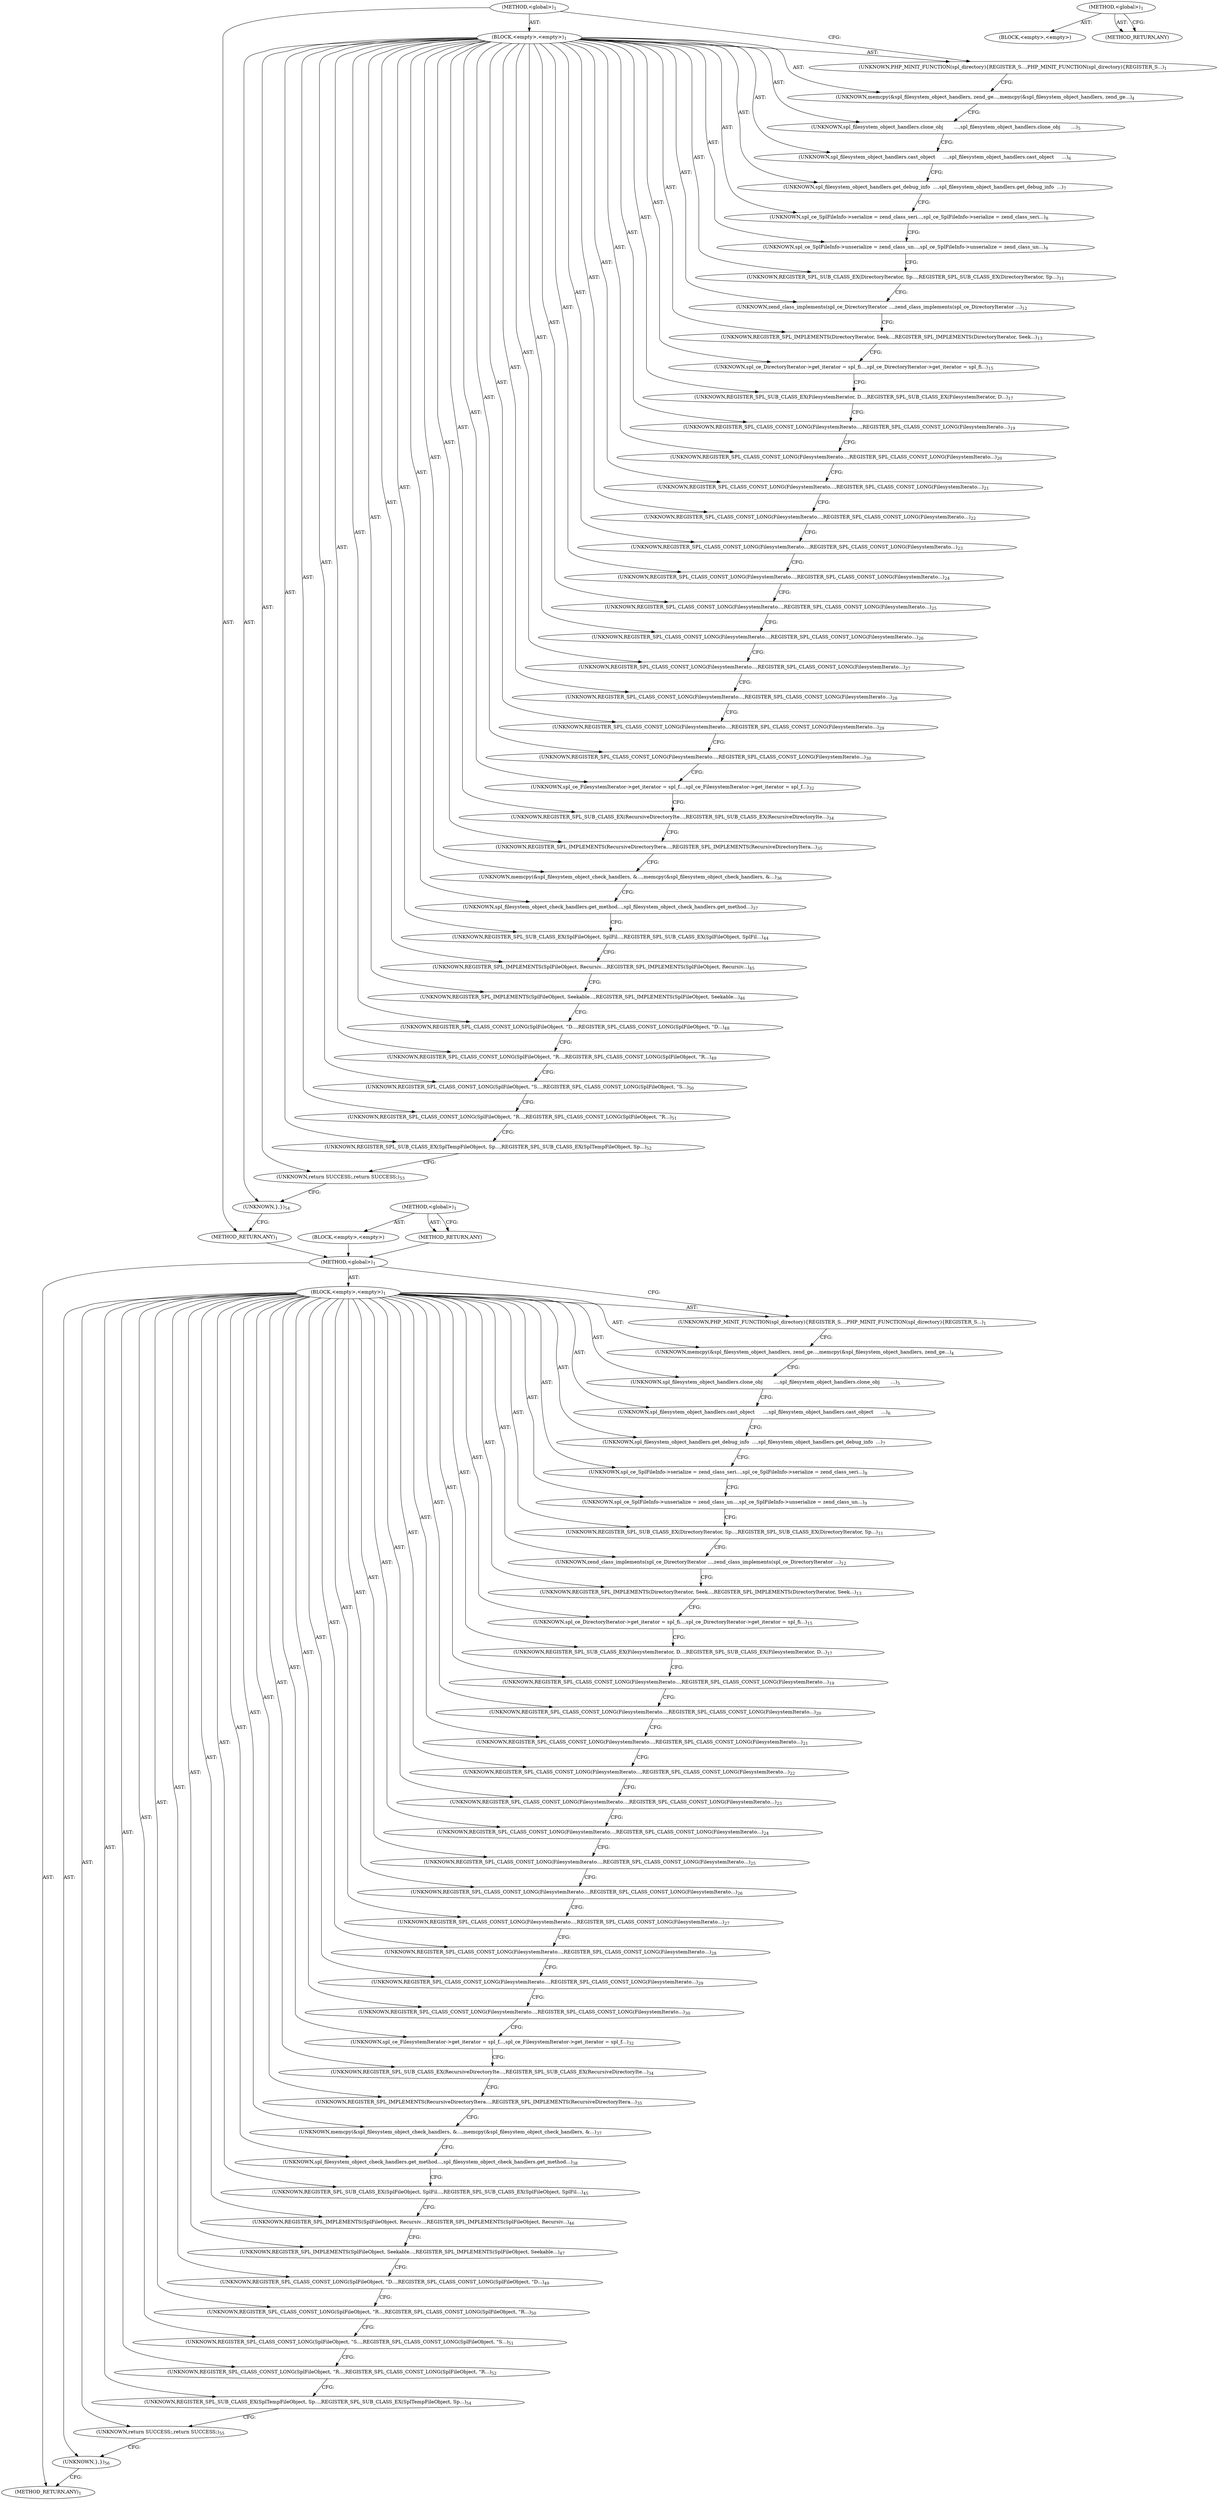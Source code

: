 digraph "&lt;global&gt;" {
vulnerable_6 [label=<(METHOD,&lt;global&gt;)<SUB>1</SUB>>];
vulnerable_7 [label=<(BLOCK,&lt;empty&gt;,&lt;empty&gt;)<SUB>1</SUB>>];
vulnerable_8 [label=<(UNKNOWN,PHP_MINIT_FUNCTION(spl_directory)
{
	REGISTER_S...,PHP_MINIT_FUNCTION(spl_directory)
{
	REGISTER_S...)<SUB>1</SUB>>];
vulnerable_9 [label=<(UNKNOWN,memcpy(&amp;spl_filesystem_object_handlers, zend_ge...,memcpy(&amp;spl_filesystem_object_handlers, zend_ge...)<SUB>4</SUB>>];
vulnerable_10 [label=<(UNKNOWN,spl_filesystem_object_handlers.clone_obj       ...,spl_filesystem_object_handlers.clone_obj       ...)<SUB>5</SUB>>];
vulnerable_11 [label=<(UNKNOWN,spl_filesystem_object_handlers.cast_object     ...,spl_filesystem_object_handlers.cast_object     ...)<SUB>6</SUB>>];
vulnerable_12 [label=<(UNKNOWN,spl_filesystem_object_handlers.get_debug_info  ...,spl_filesystem_object_handlers.get_debug_info  ...)<SUB>7</SUB>>];
vulnerable_13 [label=<(UNKNOWN,spl_ce_SplFileInfo-&gt;serialize = zend_class_seri...,spl_ce_SplFileInfo-&gt;serialize = zend_class_seri...)<SUB>8</SUB>>];
vulnerable_14 [label=<(UNKNOWN,spl_ce_SplFileInfo-&gt;unserialize = zend_class_un...,spl_ce_SplFileInfo-&gt;unserialize = zend_class_un...)<SUB>9</SUB>>];
vulnerable_15 [label=<(UNKNOWN,REGISTER_SPL_SUB_CLASS_EX(DirectoryIterator, Sp...,REGISTER_SPL_SUB_CLASS_EX(DirectoryIterator, Sp...)<SUB>11</SUB>>];
vulnerable_16 [label=<(UNKNOWN,zend_class_implements(spl_ce_DirectoryIterator ...,zend_class_implements(spl_ce_DirectoryIterator ...)<SUB>12</SUB>>];
vulnerable_17 [label=<(UNKNOWN,REGISTER_SPL_IMPLEMENTS(DirectoryIterator, Seek...,REGISTER_SPL_IMPLEMENTS(DirectoryIterator, Seek...)<SUB>13</SUB>>];
vulnerable_18 [label=<(UNKNOWN,spl_ce_DirectoryIterator-&gt;get_iterator = spl_fi...,spl_ce_DirectoryIterator-&gt;get_iterator = spl_fi...)<SUB>15</SUB>>];
vulnerable_19 [label=<(UNKNOWN,REGISTER_SPL_SUB_CLASS_EX(FilesystemIterator, D...,REGISTER_SPL_SUB_CLASS_EX(FilesystemIterator, D...)<SUB>17</SUB>>];
vulnerable_20 [label=<(UNKNOWN,REGISTER_SPL_CLASS_CONST_LONG(FilesystemIterato...,REGISTER_SPL_CLASS_CONST_LONG(FilesystemIterato...)<SUB>19</SUB>>];
vulnerable_21 [label=<(UNKNOWN,REGISTER_SPL_CLASS_CONST_LONG(FilesystemIterato...,REGISTER_SPL_CLASS_CONST_LONG(FilesystemIterato...)<SUB>20</SUB>>];
vulnerable_22 [label=<(UNKNOWN,REGISTER_SPL_CLASS_CONST_LONG(FilesystemIterato...,REGISTER_SPL_CLASS_CONST_LONG(FilesystemIterato...)<SUB>21</SUB>>];
vulnerable_23 [label=<(UNKNOWN,REGISTER_SPL_CLASS_CONST_LONG(FilesystemIterato...,REGISTER_SPL_CLASS_CONST_LONG(FilesystemIterato...)<SUB>22</SUB>>];
vulnerable_24 [label=<(UNKNOWN,REGISTER_SPL_CLASS_CONST_LONG(FilesystemIterato...,REGISTER_SPL_CLASS_CONST_LONG(FilesystemIterato...)<SUB>23</SUB>>];
vulnerable_25 [label=<(UNKNOWN,REGISTER_SPL_CLASS_CONST_LONG(FilesystemIterato...,REGISTER_SPL_CLASS_CONST_LONG(FilesystemIterato...)<SUB>24</SUB>>];
vulnerable_26 [label=<(UNKNOWN,REGISTER_SPL_CLASS_CONST_LONG(FilesystemIterato...,REGISTER_SPL_CLASS_CONST_LONG(FilesystemIterato...)<SUB>25</SUB>>];
vulnerable_27 [label=<(UNKNOWN,REGISTER_SPL_CLASS_CONST_LONG(FilesystemIterato...,REGISTER_SPL_CLASS_CONST_LONG(FilesystemIterato...)<SUB>26</SUB>>];
vulnerable_28 [label=<(UNKNOWN,REGISTER_SPL_CLASS_CONST_LONG(FilesystemIterato...,REGISTER_SPL_CLASS_CONST_LONG(FilesystemIterato...)<SUB>27</SUB>>];
vulnerable_29 [label=<(UNKNOWN,REGISTER_SPL_CLASS_CONST_LONG(FilesystemIterato...,REGISTER_SPL_CLASS_CONST_LONG(FilesystemIterato...)<SUB>28</SUB>>];
vulnerable_30 [label=<(UNKNOWN,REGISTER_SPL_CLASS_CONST_LONG(FilesystemIterato...,REGISTER_SPL_CLASS_CONST_LONG(FilesystemIterato...)<SUB>29</SUB>>];
vulnerable_31 [label=<(UNKNOWN,REGISTER_SPL_CLASS_CONST_LONG(FilesystemIterato...,REGISTER_SPL_CLASS_CONST_LONG(FilesystemIterato...)<SUB>30</SUB>>];
vulnerable_32 [label=<(UNKNOWN,spl_ce_FilesystemIterator-&gt;get_iterator = spl_f...,spl_ce_FilesystemIterator-&gt;get_iterator = spl_f...)<SUB>32</SUB>>];
vulnerable_33 [label=<(UNKNOWN,REGISTER_SPL_SUB_CLASS_EX(RecursiveDirectoryIte...,REGISTER_SPL_SUB_CLASS_EX(RecursiveDirectoryIte...)<SUB>34</SUB>>];
vulnerable_34 [label=<(UNKNOWN,REGISTER_SPL_IMPLEMENTS(RecursiveDirectoryItera...,REGISTER_SPL_IMPLEMENTS(RecursiveDirectoryItera...)<SUB>35</SUB>>];
vulnerable_35 [label=<(UNKNOWN,memcpy(&amp;spl_filesystem_object_check_handlers, &amp;...,memcpy(&amp;spl_filesystem_object_check_handlers, &amp;...)<SUB>36</SUB>>];
vulnerable_36 [label=<(UNKNOWN,spl_filesystem_object_check_handlers.get_method...,spl_filesystem_object_check_handlers.get_method...)<SUB>37</SUB>>];
vulnerable_37 [label=<(UNKNOWN,REGISTER_SPL_SUB_CLASS_EX(SplFileObject, SplFil...,REGISTER_SPL_SUB_CLASS_EX(SplFileObject, SplFil...)<SUB>44</SUB>>];
vulnerable_38 [label=<(UNKNOWN,REGISTER_SPL_IMPLEMENTS(SplFileObject, Recursiv...,REGISTER_SPL_IMPLEMENTS(SplFileObject, Recursiv...)<SUB>45</SUB>>];
vulnerable_39 [label=<(UNKNOWN,REGISTER_SPL_IMPLEMENTS(SplFileObject, Seekable...,REGISTER_SPL_IMPLEMENTS(SplFileObject, Seekable...)<SUB>46</SUB>>];
vulnerable_40 [label=<(UNKNOWN,REGISTER_SPL_CLASS_CONST_LONG(SplFileObject, &quot;D...,REGISTER_SPL_CLASS_CONST_LONG(SplFileObject, &quot;D...)<SUB>48</SUB>>];
vulnerable_41 [label=<(UNKNOWN,REGISTER_SPL_CLASS_CONST_LONG(SplFileObject, &quot;R...,REGISTER_SPL_CLASS_CONST_LONG(SplFileObject, &quot;R...)<SUB>49</SUB>>];
vulnerable_42 [label=<(UNKNOWN,REGISTER_SPL_CLASS_CONST_LONG(SplFileObject, &quot;S...,REGISTER_SPL_CLASS_CONST_LONG(SplFileObject, &quot;S...)<SUB>50</SUB>>];
vulnerable_43 [label=<(UNKNOWN,REGISTER_SPL_CLASS_CONST_LONG(SplFileObject, &quot;R...,REGISTER_SPL_CLASS_CONST_LONG(SplFileObject, &quot;R...)<SUB>51</SUB>>];
vulnerable_44 [label=<(UNKNOWN,REGISTER_SPL_SUB_CLASS_EX(SplTempFileObject, Sp...,REGISTER_SPL_SUB_CLASS_EX(SplTempFileObject, Sp...)<SUB>52</SUB>>];
vulnerable_45 [label=<(UNKNOWN,return SUCCESS;,return SUCCESS;)<SUB>53</SUB>>];
vulnerable_46 [label=<(UNKNOWN,},})<SUB>54</SUB>>];
vulnerable_47 [label=<(METHOD_RETURN,ANY)<SUB>1</SUB>>];
vulnerable_52 [label=<(METHOD,&lt;global&gt;)<SUB>1</SUB>>];
vulnerable_53 [label=<(BLOCK,&lt;empty&gt;,&lt;empty&gt;)>];
vulnerable_54 [label=<(METHOD_RETURN,ANY)>];
fixed_6 [label=<(METHOD,&lt;global&gt;)<SUB>1</SUB>>];
fixed_7 [label=<(BLOCK,&lt;empty&gt;,&lt;empty&gt;)<SUB>1</SUB>>];
fixed_8 [label=<(UNKNOWN,PHP_MINIT_FUNCTION(spl_directory)
{
	REGISTER_S...,PHP_MINIT_FUNCTION(spl_directory)
{
	REGISTER_S...)<SUB>1</SUB>>];
fixed_9 [label=<(UNKNOWN,memcpy(&amp;spl_filesystem_object_handlers, zend_ge...,memcpy(&amp;spl_filesystem_object_handlers, zend_ge...)<SUB>4</SUB>>];
fixed_10 [label=<(UNKNOWN,spl_filesystem_object_handlers.clone_obj       ...,spl_filesystem_object_handlers.clone_obj       ...)<SUB>5</SUB>>];
fixed_11 [label=<(UNKNOWN,spl_filesystem_object_handlers.cast_object     ...,spl_filesystem_object_handlers.cast_object     ...)<SUB>6</SUB>>];
fixed_12 [label=<(UNKNOWN,spl_filesystem_object_handlers.get_debug_info  ...,spl_filesystem_object_handlers.get_debug_info  ...)<SUB>7</SUB>>];
fixed_13 [label=<(UNKNOWN,spl_ce_SplFileInfo-&gt;serialize = zend_class_seri...,spl_ce_SplFileInfo-&gt;serialize = zend_class_seri...)<SUB>8</SUB>>];
fixed_14 [label=<(UNKNOWN,spl_ce_SplFileInfo-&gt;unserialize = zend_class_un...,spl_ce_SplFileInfo-&gt;unserialize = zend_class_un...)<SUB>9</SUB>>];
fixed_15 [label=<(UNKNOWN,REGISTER_SPL_SUB_CLASS_EX(DirectoryIterator, Sp...,REGISTER_SPL_SUB_CLASS_EX(DirectoryIterator, Sp...)<SUB>11</SUB>>];
fixed_16 [label=<(UNKNOWN,zend_class_implements(spl_ce_DirectoryIterator ...,zend_class_implements(spl_ce_DirectoryIterator ...)<SUB>12</SUB>>];
fixed_17 [label=<(UNKNOWN,REGISTER_SPL_IMPLEMENTS(DirectoryIterator, Seek...,REGISTER_SPL_IMPLEMENTS(DirectoryIterator, Seek...)<SUB>13</SUB>>];
fixed_18 [label=<(UNKNOWN,spl_ce_DirectoryIterator-&gt;get_iterator = spl_fi...,spl_ce_DirectoryIterator-&gt;get_iterator = spl_fi...)<SUB>15</SUB>>];
fixed_19 [label=<(UNKNOWN,REGISTER_SPL_SUB_CLASS_EX(FilesystemIterator, D...,REGISTER_SPL_SUB_CLASS_EX(FilesystemIterator, D...)<SUB>17</SUB>>];
fixed_20 [label=<(UNKNOWN,REGISTER_SPL_CLASS_CONST_LONG(FilesystemIterato...,REGISTER_SPL_CLASS_CONST_LONG(FilesystemIterato...)<SUB>19</SUB>>];
fixed_21 [label=<(UNKNOWN,REGISTER_SPL_CLASS_CONST_LONG(FilesystemIterato...,REGISTER_SPL_CLASS_CONST_LONG(FilesystemIterato...)<SUB>20</SUB>>];
fixed_22 [label=<(UNKNOWN,REGISTER_SPL_CLASS_CONST_LONG(FilesystemIterato...,REGISTER_SPL_CLASS_CONST_LONG(FilesystemIterato...)<SUB>21</SUB>>];
fixed_23 [label=<(UNKNOWN,REGISTER_SPL_CLASS_CONST_LONG(FilesystemIterato...,REGISTER_SPL_CLASS_CONST_LONG(FilesystemIterato...)<SUB>22</SUB>>];
fixed_24 [label=<(UNKNOWN,REGISTER_SPL_CLASS_CONST_LONG(FilesystemIterato...,REGISTER_SPL_CLASS_CONST_LONG(FilesystemIterato...)<SUB>23</SUB>>];
fixed_25 [label=<(UNKNOWN,REGISTER_SPL_CLASS_CONST_LONG(FilesystemIterato...,REGISTER_SPL_CLASS_CONST_LONG(FilesystemIterato...)<SUB>24</SUB>>];
fixed_26 [label=<(UNKNOWN,REGISTER_SPL_CLASS_CONST_LONG(FilesystemIterato...,REGISTER_SPL_CLASS_CONST_LONG(FilesystemIterato...)<SUB>25</SUB>>];
fixed_27 [label=<(UNKNOWN,REGISTER_SPL_CLASS_CONST_LONG(FilesystemIterato...,REGISTER_SPL_CLASS_CONST_LONG(FilesystemIterato...)<SUB>26</SUB>>];
fixed_28 [label=<(UNKNOWN,REGISTER_SPL_CLASS_CONST_LONG(FilesystemIterato...,REGISTER_SPL_CLASS_CONST_LONG(FilesystemIterato...)<SUB>27</SUB>>];
fixed_29 [label=<(UNKNOWN,REGISTER_SPL_CLASS_CONST_LONG(FilesystemIterato...,REGISTER_SPL_CLASS_CONST_LONG(FilesystemIterato...)<SUB>28</SUB>>];
fixed_30 [label=<(UNKNOWN,REGISTER_SPL_CLASS_CONST_LONG(FilesystemIterato...,REGISTER_SPL_CLASS_CONST_LONG(FilesystemIterato...)<SUB>29</SUB>>];
fixed_31 [label=<(UNKNOWN,REGISTER_SPL_CLASS_CONST_LONG(FilesystemIterato...,REGISTER_SPL_CLASS_CONST_LONG(FilesystemIterato...)<SUB>30</SUB>>];
fixed_32 [label=<(UNKNOWN,spl_ce_FilesystemIterator-&gt;get_iterator = spl_f...,spl_ce_FilesystemIterator-&gt;get_iterator = spl_f...)<SUB>32</SUB>>];
fixed_33 [label=<(UNKNOWN,REGISTER_SPL_SUB_CLASS_EX(RecursiveDirectoryIte...,REGISTER_SPL_SUB_CLASS_EX(RecursiveDirectoryIte...)<SUB>34</SUB>>];
fixed_34 [label=<(UNKNOWN,REGISTER_SPL_IMPLEMENTS(RecursiveDirectoryItera...,REGISTER_SPL_IMPLEMENTS(RecursiveDirectoryItera...)<SUB>35</SUB>>];
fixed_35 [label=<(UNKNOWN,memcpy(&amp;spl_filesystem_object_check_handlers, &amp;...,memcpy(&amp;spl_filesystem_object_check_handlers, &amp;...)<SUB>37</SUB>>];
fixed_36 [label=<(UNKNOWN,spl_filesystem_object_check_handlers.get_method...,spl_filesystem_object_check_handlers.get_method...)<SUB>38</SUB>>];
fixed_37 [label=<(UNKNOWN,REGISTER_SPL_SUB_CLASS_EX(SplFileObject, SplFil...,REGISTER_SPL_SUB_CLASS_EX(SplFileObject, SplFil...)<SUB>45</SUB>>];
fixed_38 [label=<(UNKNOWN,REGISTER_SPL_IMPLEMENTS(SplFileObject, Recursiv...,REGISTER_SPL_IMPLEMENTS(SplFileObject, Recursiv...)<SUB>46</SUB>>];
fixed_39 [label=<(UNKNOWN,REGISTER_SPL_IMPLEMENTS(SplFileObject, Seekable...,REGISTER_SPL_IMPLEMENTS(SplFileObject, Seekable...)<SUB>47</SUB>>];
fixed_40 [label=<(UNKNOWN,REGISTER_SPL_CLASS_CONST_LONG(SplFileObject, &quot;D...,REGISTER_SPL_CLASS_CONST_LONG(SplFileObject, &quot;D...)<SUB>49</SUB>>];
fixed_41 [label=<(UNKNOWN,REGISTER_SPL_CLASS_CONST_LONG(SplFileObject, &quot;R...,REGISTER_SPL_CLASS_CONST_LONG(SplFileObject, &quot;R...)<SUB>50</SUB>>];
fixed_42 [label=<(UNKNOWN,REGISTER_SPL_CLASS_CONST_LONG(SplFileObject, &quot;S...,REGISTER_SPL_CLASS_CONST_LONG(SplFileObject, &quot;S...)<SUB>51</SUB>>];
fixed_43 [label=<(UNKNOWN,REGISTER_SPL_CLASS_CONST_LONG(SplFileObject, &quot;R...,REGISTER_SPL_CLASS_CONST_LONG(SplFileObject, &quot;R...)<SUB>52</SUB>>];
fixed_44 [label=<(UNKNOWN,REGISTER_SPL_SUB_CLASS_EX(SplTempFileObject, Sp...,REGISTER_SPL_SUB_CLASS_EX(SplTempFileObject, Sp...)<SUB>54</SUB>>];
fixed_45 [label=<(UNKNOWN,return SUCCESS;,return SUCCESS;)<SUB>55</SUB>>];
fixed_46 [label=<(UNKNOWN,},})<SUB>56</SUB>>];
fixed_47 [label=<(METHOD_RETURN,ANY)<SUB>1</SUB>>];
fixed_52 [label=<(METHOD,&lt;global&gt;)<SUB>1</SUB>>];
fixed_53 [label=<(BLOCK,&lt;empty&gt;,&lt;empty&gt;)>];
fixed_54 [label=<(METHOD_RETURN,ANY)>];
vulnerable_6 -> vulnerable_7  [key=0, label="AST: "];
vulnerable_6 -> vulnerable_47  [key=0, label="AST: "];
vulnerable_6 -> vulnerable_8  [key=0, label="CFG: "];
vulnerable_7 -> vulnerable_8  [key=0, label="AST: "];
vulnerable_7 -> vulnerable_9  [key=0, label="AST: "];
vulnerable_7 -> vulnerable_10  [key=0, label="AST: "];
vulnerable_7 -> vulnerable_11  [key=0, label="AST: "];
vulnerable_7 -> vulnerable_12  [key=0, label="AST: "];
vulnerable_7 -> vulnerable_13  [key=0, label="AST: "];
vulnerable_7 -> vulnerable_14  [key=0, label="AST: "];
vulnerable_7 -> vulnerable_15  [key=0, label="AST: "];
vulnerable_7 -> vulnerable_16  [key=0, label="AST: "];
vulnerable_7 -> vulnerable_17  [key=0, label="AST: "];
vulnerable_7 -> vulnerable_18  [key=0, label="AST: "];
vulnerable_7 -> vulnerable_19  [key=0, label="AST: "];
vulnerable_7 -> vulnerable_20  [key=0, label="AST: "];
vulnerable_7 -> vulnerable_21  [key=0, label="AST: "];
vulnerable_7 -> vulnerable_22  [key=0, label="AST: "];
vulnerable_7 -> vulnerable_23  [key=0, label="AST: "];
vulnerable_7 -> vulnerable_24  [key=0, label="AST: "];
vulnerable_7 -> vulnerable_25  [key=0, label="AST: "];
vulnerable_7 -> vulnerable_26  [key=0, label="AST: "];
vulnerable_7 -> vulnerable_27  [key=0, label="AST: "];
vulnerable_7 -> vulnerable_28  [key=0, label="AST: "];
vulnerable_7 -> vulnerable_29  [key=0, label="AST: "];
vulnerable_7 -> vulnerable_30  [key=0, label="AST: "];
vulnerable_7 -> vulnerable_31  [key=0, label="AST: "];
vulnerable_7 -> vulnerable_32  [key=0, label="AST: "];
vulnerable_7 -> vulnerable_33  [key=0, label="AST: "];
vulnerable_7 -> vulnerable_34  [key=0, label="AST: "];
vulnerable_7 -> vulnerable_35  [key=0, label="AST: "];
vulnerable_7 -> vulnerable_36  [key=0, label="AST: "];
vulnerable_7 -> vulnerable_37  [key=0, label="AST: "];
vulnerable_7 -> vulnerable_38  [key=0, label="AST: "];
vulnerable_7 -> vulnerable_39  [key=0, label="AST: "];
vulnerable_7 -> vulnerable_40  [key=0, label="AST: "];
vulnerable_7 -> vulnerable_41  [key=0, label="AST: "];
vulnerable_7 -> vulnerable_42  [key=0, label="AST: "];
vulnerable_7 -> vulnerable_43  [key=0, label="AST: "];
vulnerable_7 -> vulnerable_44  [key=0, label="AST: "];
vulnerable_7 -> vulnerable_45  [key=0, label="AST: "];
vulnerable_7 -> vulnerable_46  [key=0, label="AST: "];
vulnerable_8 -> vulnerable_9  [key=0, label="CFG: "];
vulnerable_9 -> vulnerable_10  [key=0, label="CFG: "];
vulnerable_10 -> vulnerable_11  [key=0, label="CFG: "];
vulnerable_11 -> vulnerable_12  [key=0, label="CFG: "];
vulnerable_12 -> vulnerable_13  [key=0, label="CFG: "];
vulnerable_13 -> vulnerable_14  [key=0, label="CFG: "];
vulnerable_14 -> vulnerable_15  [key=0, label="CFG: "];
vulnerable_15 -> vulnerable_16  [key=0, label="CFG: "];
vulnerable_16 -> vulnerable_17  [key=0, label="CFG: "];
vulnerable_17 -> vulnerable_18  [key=0, label="CFG: "];
vulnerable_18 -> vulnerable_19  [key=0, label="CFG: "];
vulnerable_19 -> vulnerable_20  [key=0, label="CFG: "];
vulnerable_20 -> vulnerable_21  [key=0, label="CFG: "];
vulnerable_21 -> vulnerable_22  [key=0, label="CFG: "];
vulnerable_22 -> vulnerable_23  [key=0, label="CFG: "];
vulnerable_23 -> vulnerable_24  [key=0, label="CFG: "];
vulnerable_24 -> vulnerable_25  [key=0, label="CFG: "];
vulnerable_25 -> vulnerable_26  [key=0, label="CFG: "];
vulnerable_26 -> vulnerable_27  [key=0, label="CFG: "];
vulnerable_27 -> vulnerable_28  [key=0, label="CFG: "];
vulnerable_28 -> vulnerable_29  [key=0, label="CFG: "];
vulnerable_29 -> vulnerable_30  [key=0, label="CFG: "];
vulnerable_30 -> vulnerable_31  [key=0, label="CFG: "];
vulnerable_31 -> vulnerable_32  [key=0, label="CFG: "];
vulnerable_32 -> vulnerable_33  [key=0, label="CFG: "];
vulnerable_33 -> vulnerable_34  [key=0, label="CFG: "];
vulnerable_34 -> vulnerable_35  [key=0, label="CFG: "];
vulnerable_35 -> vulnerable_36  [key=0, label="CFG: "];
vulnerable_36 -> vulnerable_37  [key=0, label="CFG: "];
vulnerable_37 -> vulnerable_38  [key=0, label="CFG: "];
vulnerable_38 -> vulnerable_39  [key=0, label="CFG: "];
vulnerable_39 -> vulnerable_40  [key=0, label="CFG: "];
vulnerable_40 -> vulnerable_41  [key=0, label="CFG: "];
vulnerable_41 -> vulnerable_42  [key=0, label="CFG: "];
vulnerable_42 -> vulnerable_43  [key=0, label="CFG: "];
vulnerable_43 -> vulnerable_44  [key=0, label="CFG: "];
vulnerable_44 -> vulnerable_45  [key=0, label="CFG: "];
vulnerable_45 -> vulnerable_46  [key=0, label="CFG: "];
vulnerable_46 -> vulnerable_47  [key=0, label="CFG: "];
vulnerable_47 -> fixed_6  [key=0];
vulnerable_52 -> vulnerable_53  [key=0, label="AST: "];
vulnerable_52 -> vulnerable_54  [key=0, label="AST: "];
vulnerable_52 -> vulnerable_54  [key=1, label="CFG: "];
vulnerable_53 -> fixed_6  [key=0];
vulnerable_54 -> fixed_6  [key=0];
fixed_6 -> fixed_7  [key=0, label="AST: "];
fixed_6 -> fixed_47  [key=0, label="AST: "];
fixed_6 -> fixed_8  [key=0, label="CFG: "];
fixed_7 -> fixed_8  [key=0, label="AST: "];
fixed_7 -> fixed_9  [key=0, label="AST: "];
fixed_7 -> fixed_10  [key=0, label="AST: "];
fixed_7 -> fixed_11  [key=0, label="AST: "];
fixed_7 -> fixed_12  [key=0, label="AST: "];
fixed_7 -> fixed_13  [key=0, label="AST: "];
fixed_7 -> fixed_14  [key=0, label="AST: "];
fixed_7 -> fixed_15  [key=0, label="AST: "];
fixed_7 -> fixed_16  [key=0, label="AST: "];
fixed_7 -> fixed_17  [key=0, label="AST: "];
fixed_7 -> fixed_18  [key=0, label="AST: "];
fixed_7 -> fixed_19  [key=0, label="AST: "];
fixed_7 -> fixed_20  [key=0, label="AST: "];
fixed_7 -> fixed_21  [key=0, label="AST: "];
fixed_7 -> fixed_22  [key=0, label="AST: "];
fixed_7 -> fixed_23  [key=0, label="AST: "];
fixed_7 -> fixed_24  [key=0, label="AST: "];
fixed_7 -> fixed_25  [key=0, label="AST: "];
fixed_7 -> fixed_26  [key=0, label="AST: "];
fixed_7 -> fixed_27  [key=0, label="AST: "];
fixed_7 -> fixed_28  [key=0, label="AST: "];
fixed_7 -> fixed_29  [key=0, label="AST: "];
fixed_7 -> fixed_30  [key=0, label="AST: "];
fixed_7 -> fixed_31  [key=0, label="AST: "];
fixed_7 -> fixed_32  [key=0, label="AST: "];
fixed_7 -> fixed_33  [key=0, label="AST: "];
fixed_7 -> fixed_34  [key=0, label="AST: "];
fixed_7 -> fixed_35  [key=0, label="AST: "];
fixed_7 -> fixed_36  [key=0, label="AST: "];
fixed_7 -> fixed_37  [key=0, label="AST: "];
fixed_7 -> fixed_38  [key=0, label="AST: "];
fixed_7 -> fixed_39  [key=0, label="AST: "];
fixed_7 -> fixed_40  [key=0, label="AST: "];
fixed_7 -> fixed_41  [key=0, label="AST: "];
fixed_7 -> fixed_42  [key=0, label="AST: "];
fixed_7 -> fixed_43  [key=0, label="AST: "];
fixed_7 -> fixed_44  [key=0, label="AST: "];
fixed_7 -> fixed_45  [key=0, label="AST: "];
fixed_7 -> fixed_46  [key=0, label="AST: "];
fixed_8 -> fixed_9  [key=0, label="CFG: "];
fixed_9 -> fixed_10  [key=0, label="CFG: "];
fixed_10 -> fixed_11  [key=0, label="CFG: "];
fixed_11 -> fixed_12  [key=0, label="CFG: "];
fixed_12 -> fixed_13  [key=0, label="CFG: "];
fixed_13 -> fixed_14  [key=0, label="CFG: "];
fixed_14 -> fixed_15  [key=0, label="CFG: "];
fixed_15 -> fixed_16  [key=0, label="CFG: "];
fixed_16 -> fixed_17  [key=0, label="CFG: "];
fixed_17 -> fixed_18  [key=0, label="CFG: "];
fixed_18 -> fixed_19  [key=0, label="CFG: "];
fixed_19 -> fixed_20  [key=0, label="CFG: "];
fixed_20 -> fixed_21  [key=0, label="CFG: "];
fixed_21 -> fixed_22  [key=0, label="CFG: "];
fixed_22 -> fixed_23  [key=0, label="CFG: "];
fixed_23 -> fixed_24  [key=0, label="CFG: "];
fixed_24 -> fixed_25  [key=0, label="CFG: "];
fixed_25 -> fixed_26  [key=0, label="CFG: "];
fixed_26 -> fixed_27  [key=0, label="CFG: "];
fixed_27 -> fixed_28  [key=0, label="CFG: "];
fixed_28 -> fixed_29  [key=0, label="CFG: "];
fixed_29 -> fixed_30  [key=0, label="CFG: "];
fixed_30 -> fixed_31  [key=0, label="CFG: "];
fixed_31 -> fixed_32  [key=0, label="CFG: "];
fixed_32 -> fixed_33  [key=0, label="CFG: "];
fixed_33 -> fixed_34  [key=0, label="CFG: "];
fixed_34 -> fixed_35  [key=0, label="CFG: "];
fixed_35 -> fixed_36  [key=0, label="CFG: "];
fixed_36 -> fixed_37  [key=0, label="CFG: "];
fixed_37 -> fixed_38  [key=0, label="CFG: "];
fixed_38 -> fixed_39  [key=0, label="CFG: "];
fixed_39 -> fixed_40  [key=0, label="CFG: "];
fixed_40 -> fixed_41  [key=0, label="CFG: "];
fixed_41 -> fixed_42  [key=0, label="CFG: "];
fixed_42 -> fixed_43  [key=0, label="CFG: "];
fixed_43 -> fixed_44  [key=0, label="CFG: "];
fixed_44 -> fixed_45  [key=0, label="CFG: "];
fixed_45 -> fixed_46  [key=0, label="CFG: "];
fixed_46 -> fixed_47  [key=0, label="CFG: "];
fixed_52 -> fixed_53  [key=0, label="AST: "];
fixed_52 -> fixed_54  [key=0, label="AST: "];
fixed_52 -> fixed_54  [key=1, label="CFG: "];
}
